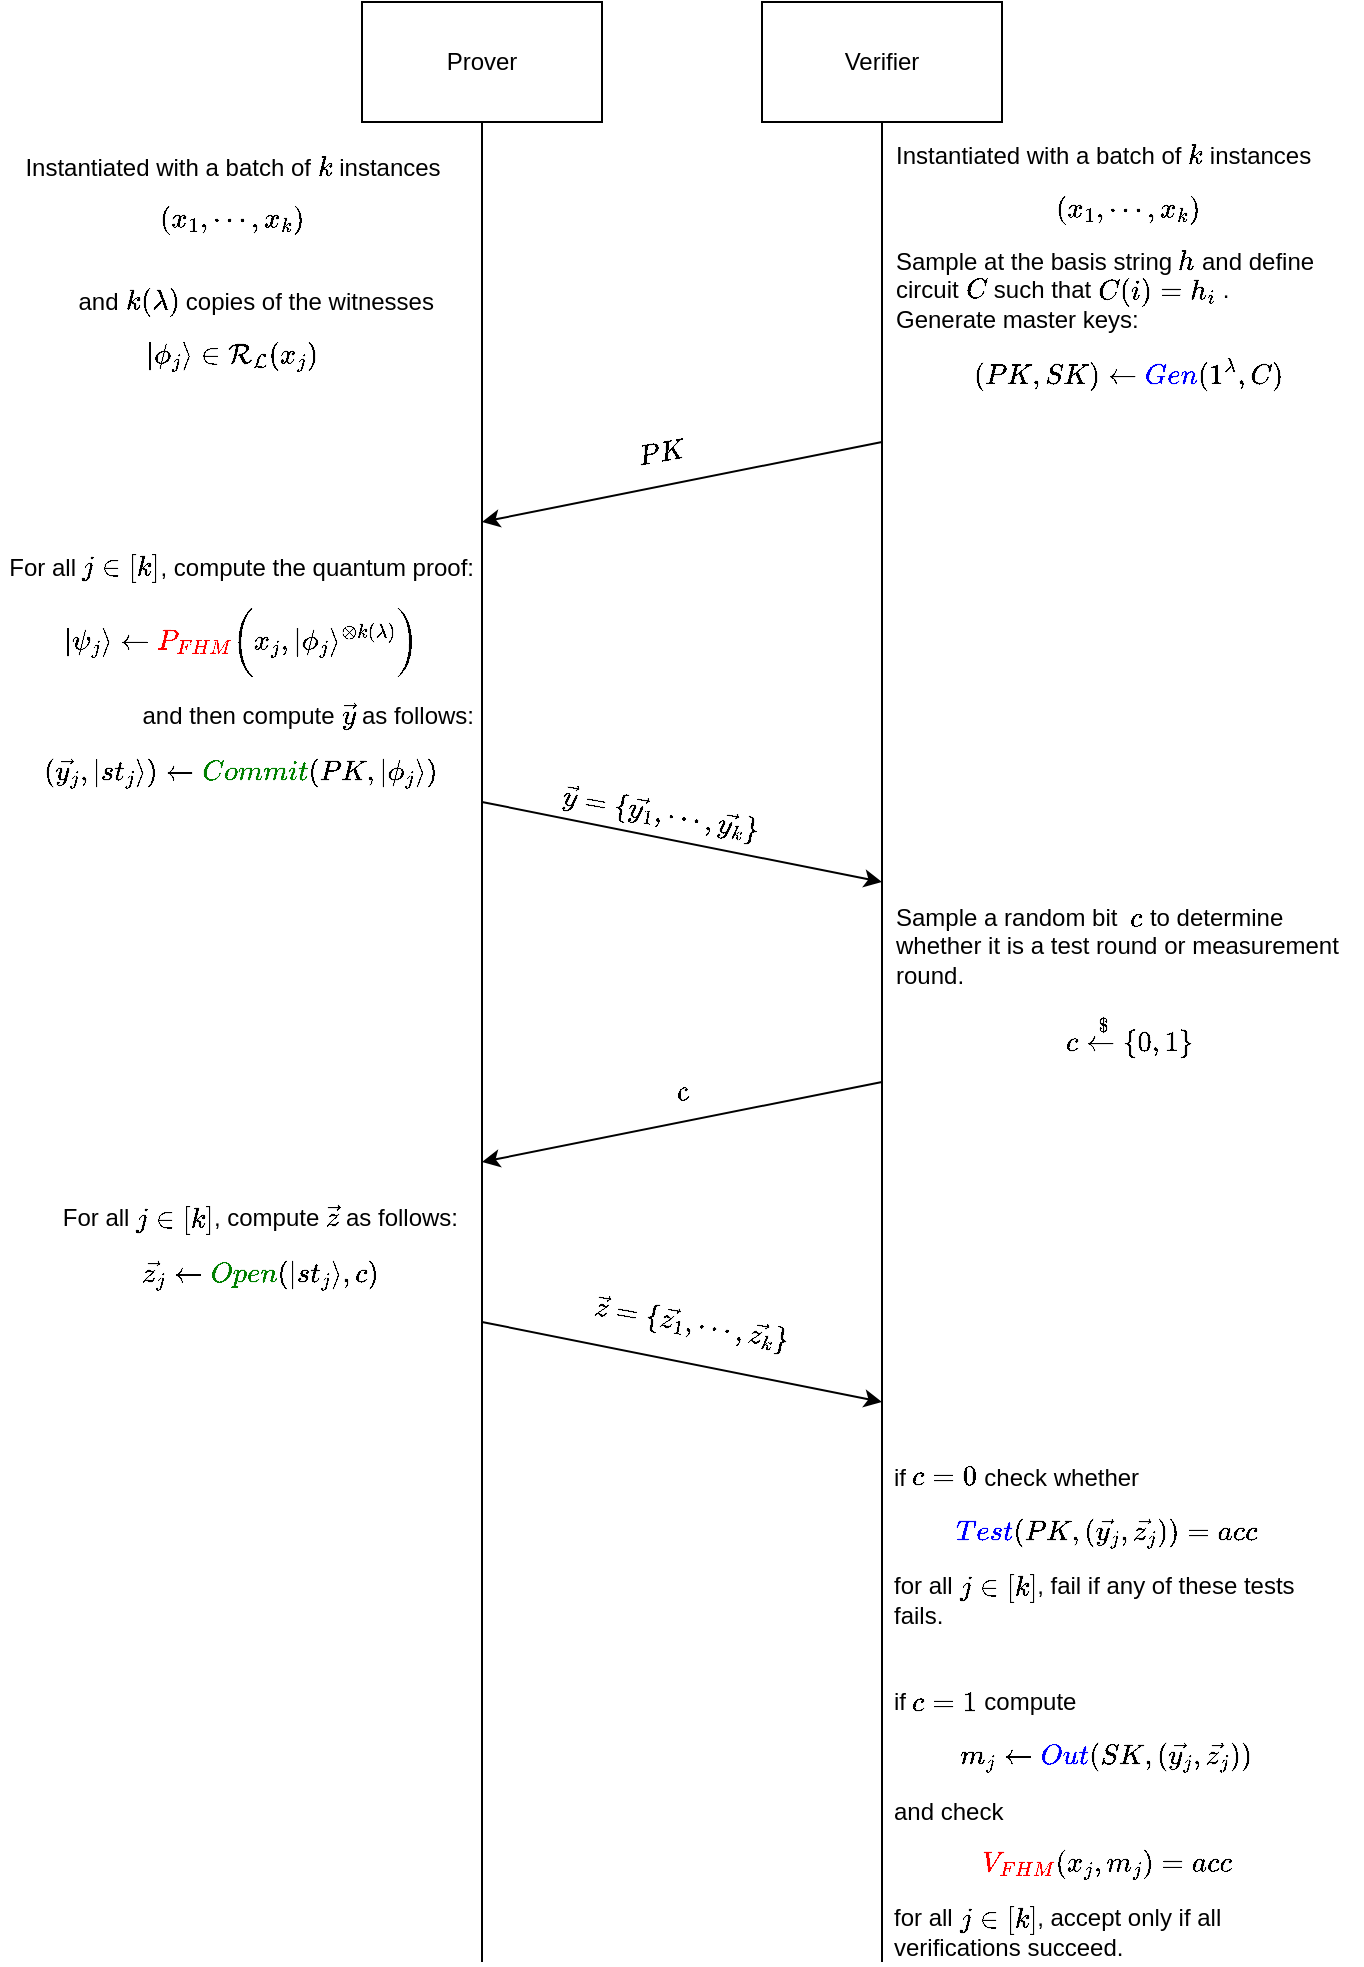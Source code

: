 <mxfile version="22.0.8" type="github">
  <diagram name="Page-1" id="E8AeCMWw3gYSySnyamw1">
    <mxGraphModel dx="1434" dy="827" grid="1" gridSize="10" guides="1" tooltips="1" connect="1" arrows="1" fold="1" page="1" pageScale="1" pageWidth="850" pageHeight="1100" math="1" shadow="0">
      <root>
        <mxCell id="0" />
        <mxCell id="1" parent="0" />
        <mxCell id="eZ-TYJGBVdjmWTHrhvwh-3" value="Prover" style="rounded=0;whiteSpace=wrap;html=1;" parent="1" vertex="1">
          <mxGeometry x="260" y="60" width="120" height="60" as="geometry" />
        </mxCell>
        <mxCell id="eZ-TYJGBVdjmWTHrhvwh-4" value="Verifier" style="rounded=0;whiteSpace=wrap;html=1;" parent="1" vertex="1">
          <mxGeometry x="460" y="60" width="120" height="60" as="geometry" />
        </mxCell>
        <mxCell id="eZ-TYJGBVdjmWTHrhvwh-5" value="" style="endArrow=none;html=1;rounded=0;entryX=0.5;entryY=1;entryDx=0;entryDy=0;" parent="1" target="eZ-TYJGBVdjmWTHrhvwh-3" edge="1">
          <mxGeometry width="50" height="50" relative="1" as="geometry">
            <mxPoint x="320" y="1040" as="sourcePoint" />
            <mxPoint x="320" y="170" as="targetPoint" />
          </mxGeometry>
        </mxCell>
        <mxCell id="eZ-TYJGBVdjmWTHrhvwh-6" value="" style="endArrow=none;html=1;rounded=0;entryX=0.5;entryY=1;entryDx=0;entryDy=0;" parent="1" target="eZ-TYJGBVdjmWTHrhvwh-4" edge="1">
          <mxGeometry width="50" height="50" relative="1" as="geometry">
            <mxPoint x="520" y="1040" as="sourcePoint" />
            <mxPoint x="519.5" y="170" as="targetPoint" />
          </mxGeometry>
        </mxCell>
        <mxCell id="eZ-TYJGBVdjmWTHrhvwh-7" value="" style="endArrow=classic;html=1;rounded=0;" parent="1" edge="1">
          <mxGeometry width="50" height="50" relative="1" as="geometry">
            <mxPoint x="520" y="280" as="sourcePoint" />
            <mxPoint x="320" y="320" as="targetPoint" />
          </mxGeometry>
        </mxCell>
        <mxCell id="eZ-TYJGBVdjmWTHrhvwh-8" value="$$PK$$" style="text;html=1;strokeColor=none;fillColor=none;align=center;verticalAlign=middle;whiteSpace=wrap;rounded=0;rotation=-10;" parent="1" vertex="1">
          <mxGeometry x="295" y="270" width="230" height="30" as="geometry" />
        </mxCell>
        <mxCell id="eZ-TYJGBVdjmWTHrhvwh-9" value="&lt;div style=&quot;border-color: var(--border-color);&quot;&gt;Instantiated with a batch of \(k\) instances&lt;/div&gt;&lt;div style=&quot;border-color: var(--border-color);&quot;&gt;$$(x_1,\cdots,x_k)$$&lt;/div&gt;&lt;div style=&quot;border-color: var(--border-color);&quot;&gt;Sample at the basis string \(h\) and define circuit \(C\) such that \(C(i)= h_i\) .&lt;/div&gt;&lt;div style=&quot;border-color: var(--border-color);&quot;&gt;Generate master keys:&lt;/div&gt;&lt;div style=&quot;border-color: var(--border-color);&quot;&gt;$$(PK,SK)\leftarrow \textcolor{blue}{Gen}(1^\lambda, C)$$&lt;/div&gt;" style="text;html=1;strokeColor=none;fillColor=none;align=left;verticalAlign=middle;whiteSpace=wrap;rounded=0;" parent="1" vertex="1">
          <mxGeometry x="525" y="110" width="235" height="175" as="geometry" />
        </mxCell>
        <mxCell id="eZ-TYJGBVdjmWTHrhvwh-10" value="&lt;div style=&quot;text-align: right;&quot;&gt;Instantiated with a batch of \(k\) instances&lt;/div&gt;&lt;div style=&quot;text-align: right;&quot;&gt;$$(x_1,\cdots,x_k)$$&lt;/div&gt;&lt;div style=&quot;text-align: right;&quot;&gt;&lt;br&gt;&lt;/div&gt;&lt;div style=&quot;text-align: right;&quot;&gt;and \(k(\lambda)\) copies of the witnesses&amp;nbsp;&lt;/div&gt;&lt;div style=&quot;text-align: right;&quot;&gt;$$|\phi_j\rangle \in \mathcal{R_L}(x_j)$$&amp;nbsp;&lt;/div&gt;&lt;div style=&quot;&quot;&gt;&lt;div style=&quot;&quot;&gt;&lt;br&gt;&lt;/div&gt;&lt;/div&gt;" style="text;html=1;strokeColor=none;fillColor=none;align=center;verticalAlign=middle;whiteSpace=wrap;rounded=0;" parent="1" vertex="1">
          <mxGeometry x="87.5" y="90" width="215" height="240" as="geometry" />
        </mxCell>
        <mxCell id="eZ-TYJGBVdjmWTHrhvwh-11" value="&lt;div style=&quot;&quot;&gt;For all \(j \in [k]\), compute the quantum proof:&lt;/div&gt;&lt;div style=&quot;&quot;&gt;$$|\psi_j\rangle \leftarrow \textcolor{red}{P_{FHM}}\biggl(x_j, |\phi_j\rangle^{\otimes k(\lambda)} \biggr)$$&lt;/div&gt;&lt;div style=&quot;&quot;&gt;and then compute \(\vec{y}\) as follows:&lt;/div&gt;&lt;div style=&quot;&quot;&gt;$$(\vec{y_j}, |st_j\rangle) \leftarrow \textcolor{green}{Commit}(PK, |\phi_j\rangle)$$&lt;/div&gt;" style="text;html=1;strokeColor=none;fillColor=none;align=right;verticalAlign=middle;whiteSpace=wrap;rounded=0;" parent="1" vertex="1">
          <mxGeometry x="80" y="330" width="237.5" height="140" as="geometry" />
        </mxCell>
        <mxCell id="eZ-TYJGBVdjmWTHrhvwh-12" value="" style="endArrow=classic;html=1;rounded=0;" parent="1" edge="1">
          <mxGeometry width="50" height="50" relative="1" as="geometry">
            <mxPoint x="320" y="460" as="sourcePoint" />
            <mxPoint x="520" y="500" as="targetPoint" />
          </mxGeometry>
        </mxCell>
        <mxCell id="eZ-TYJGBVdjmWTHrhvwh-16" value="$$\vec{y}=\{\vec{y_1}, \cdots, \vec{y_k}\}$$" style="text;html=1;strokeColor=none;fillColor=none;align=center;verticalAlign=middle;whiteSpace=wrap;rounded=0;rotation=10;" parent="1" vertex="1">
          <mxGeometry x="295" y="450" width="230" height="30" as="geometry" />
        </mxCell>
        <mxCell id="eZ-TYJGBVdjmWTHrhvwh-17" value="Sample a random bit &amp;nbsp;\(c\) to determine whether it is a test round or measurement round.&lt;br&gt;$$c \xleftarrow{$} \{0,1\}$$" style="text;html=1;strokeColor=none;fillColor=none;align=left;verticalAlign=middle;whiteSpace=wrap;rounded=0;" parent="1" vertex="1">
          <mxGeometry x="525" y="520" width="235" height="70" as="geometry" />
        </mxCell>
        <mxCell id="eZ-TYJGBVdjmWTHrhvwh-18" value="" style="endArrow=classic;html=1;rounded=0;" parent="1" edge="1">
          <mxGeometry width="50" height="50" relative="1" as="geometry">
            <mxPoint x="520" y="600" as="sourcePoint" />
            <mxPoint x="320" y="640" as="targetPoint" />
          </mxGeometry>
        </mxCell>
        <mxCell id="eZ-TYJGBVdjmWTHrhvwh-19" value="$$c$$" style="text;html=1;strokeColor=none;fillColor=none;align=center;verticalAlign=middle;whiteSpace=wrap;rounded=0;rotation=-15;" parent="1" vertex="1">
          <mxGeometry x="390" y="590" width="60" height="30" as="geometry" />
        </mxCell>
        <mxCell id="eZ-TYJGBVdjmWTHrhvwh-20" value="&lt;div style=&quot;&quot;&gt;&lt;div style=&quot;border-color: var(--border-color);&quot;&gt;For all \(j \in [k]\), compute \(\vec{z}\) as follows:&lt;/div&gt;&lt;div style=&quot;border-color: var(--border-color);&quot;&gt;$$\vec{z_j} \leftarrow \textcolor{green}{Open}(|st_j\rangle, c)$$&lt;/div&gt;&lt;div&gt;&lt;br&gt;&lt;/div&gt;&lt;/div&gt;" style="text;html=1;strokeColor=none;fillColor=none;align=right;verticalAlign=middle;whiteSpace=wrap;rounded=0;" parent="1" vertex="1">
          <mxGeometry x="80" y="590" width="230" height="210" as="geometry" />
        </mxCell>
        <mxCell id="eZ-TYJGBVdjmWTHrhvwh-21" value="" style="endArrow=classic;html=1;rounded=0;" parent="1" edge="1">
          <mxGeometry width="50" height="50" relative="1" as="geometry">
            <mxPoint x="320" y="720" as="sourcePoint" />
            <mxPoint x="520" y="760" as="targetPoint" />
          </mxGeometry>
        </mxCell>
        <mxCell id="eZ-TYJGBVdjmWTHrhvwh-22" value="$$\vec{z} = \{\vec{z_1},\cdots, \vec{z_k}\}$$" style="text;html=1;strokeColor=none;fillColor=none;align=center;verticalAlign=middle;whiteSpace=wrap;rounded=0;rotation=10;" parent="1" vertex="1">
          <mxGeometry x="340" y="670" width="170" height="100" as="geometry" />
        </mxCell>
        <mxCell id="eZ-TYJGBVdjmWTHrhvwh-23" value="&lt;div style=&quot;text-align: left;&quot;&gt;if \(c=0\) check whether $$\textcolor{blue}{Test}(PK, (\vec{y_j}, \vec{z_j}))=acc$$ for all \(j \in [k]\), fail if any of these tests fails.&lt;/div&gt;&lt;div style=&quot;text-align: left;&quot;&gt;&lt;br&gt;&lt;/div&gt;&lt;div style=&quot;text-align: left;&quot;&gt;&lt;br&gt;&lt;/div&gt;&lt;div style=&quot;text-align: left;&quot;&gt;if \(c=1\) compute $$m_j \leftarrow \textcolor{blue}{Out}(SK, (\vec{y_j}, \vec{z_j}))$$ and check $$\textcolor{red}{V_{FHM}}(x_j, m_j)=acc$$ for all \(j \in [k]\), accept only if all verifications succeed.&lt;/div&gt;" style="text;html=1;strokeColor=none;fillColor=none;align=center;verticalAlign=middle;whiteSpace=wrap;rounded=0;" parent="1" vertex="1">
          <mxGeometry x="525" y="800" width="215" height="230" as="geometry" />
        </mxCell>
      </root>
    </mxGraphModel>
  </diagram>
</mxfile>
